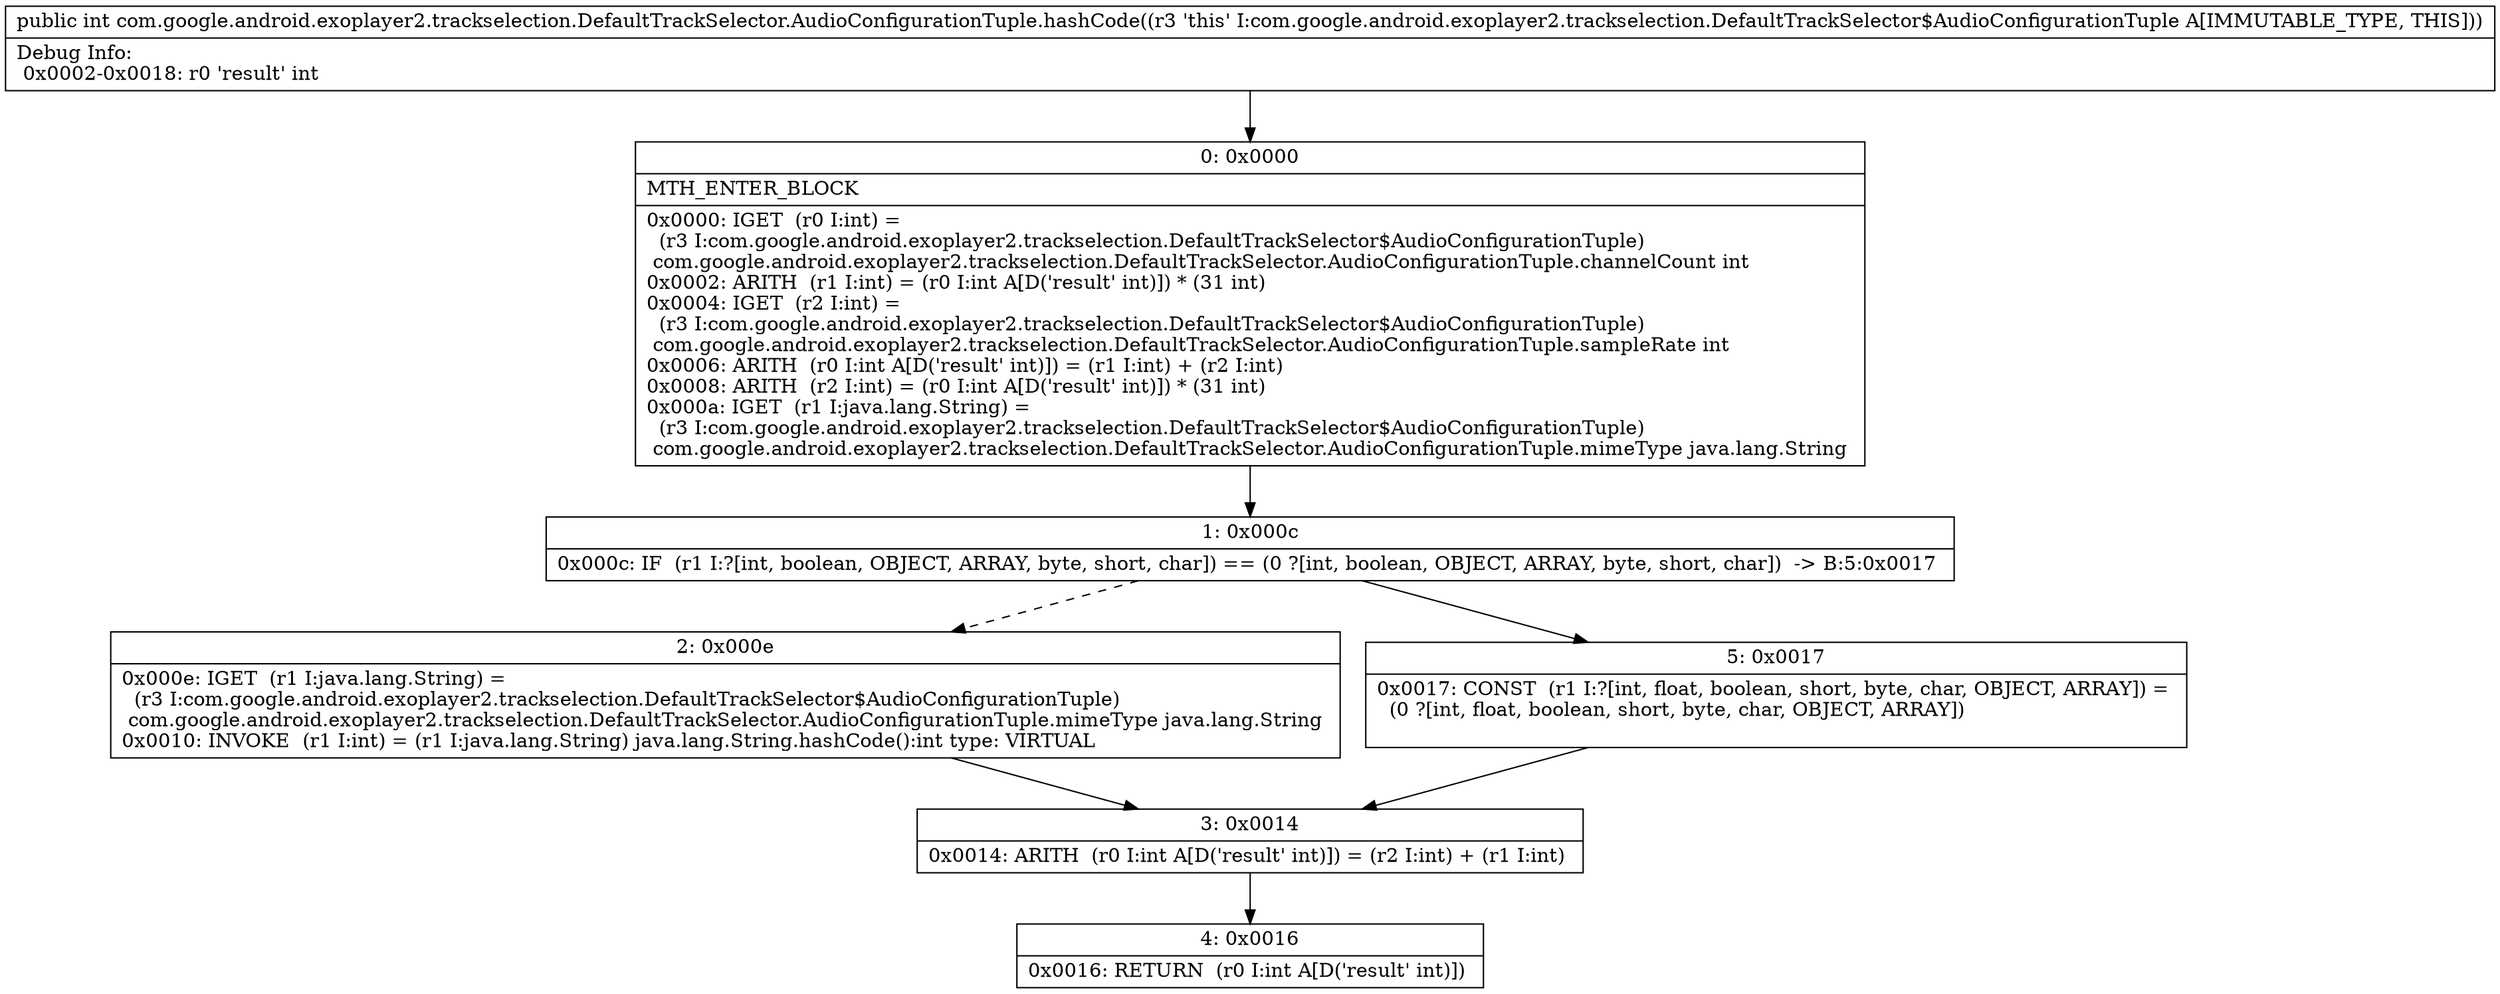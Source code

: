 digraph "CFG forcom.google.android.exoplayer2.trackselection.DefaultTrackSelector.AudioConfigurationTuple.hashCode()I" {
Node_0 [shape=record,label="{0\:\ 0x0000|MTH_ENTER_BLOCK\l|0x0000: IGET  (r0 I:int) = \l  (r3 I:com.google.android.exoplayer2.trackselection.DefaultTrackSelector$AudioConfigurationTuple)\l com.google.android.exoplayer2.trackselection.DefaultTrackSelector.AudioConfigurationTuple.channelCount int \l0x0002: ARITH  (r1 I:int) = (r0 I:int A[D('result' int)]) * (31 int) \l0x0004: IGET  (r2 I:int) = \l  (r3 I:com.google.android.exoplayer2.trackselection.DefaultTrackSelector$AudioConfigurationTuple)\l com.google.android.exoplayer2.trackselection.DefaultTrackSelector.AudioConfigurationTuple.sampleRate int \l0x0006: ARITH  (r0 I:int A[D('result' int)]) = (r1 I:int) + (r2 I:int) \l0x0008: ARITH  (r2 I:int) = (r0 I:int A[D('result' int)]) * (31 int) \l0x000a: IGET  (r1 I:java.lang.String) = \l  (r3 I:com.google.android.exoplayer2.trackselection.DefaultTrackSelector$AudioConfigurationTuple)\l com.google.android.exoplayer2.trackselection.DefaultTrackSelector.AudioConfigurationTuple.mimeType java.lang.String \l}"];
Node_1 [shape=record,label="{1\:\ 0x000c|0x000c: IF  (r1 I:?[int, boolean, OBJECT, ARRAY, byte, short, char]) == (0 ?[int, boolean, OBJECT, ARRAY, byte, short, char])  \-\> B:5:0x0017 \l}"];
Node_2 [shape=record,label="{2\:\ 0x000e|0x000e: IGET  (r1 I:java.lang.String) = \l  (r3 I:com.google.android.exoplayer2.trackselection.DefaultTrackSelector$AudioConfigurationTuple)\l com.google.android.exoplayer2.trackselection.DefaultTrackSelector.AudioConfigurationTuple.mimeType java.lang.String \l0x0010: INVOKE  (r1 I:int) = (r1 I:java.lang.String) java.lang.String.hashCode():int type: VIRTUAL \l}"];
Node_3 [shape=record,label="{3\:\ 0x0014|0x0014: ARITH  (r0 I:int A[D('result' int)]) = (r2 I:int) + (r1 I:int) \l}"];
Node_4 [shape=record,label="{4\:\ 0x0016|0x0016: RETURN  (r0 I:int A[D('result' int)]) \l}"];
Node_5 [shape=record,label="{5\:\ 0x0017|0x0017: CONST  (r1 I:?[int, float, boolean, short, byte, char, OBJECT, ARRAY]) = \l  (0 ?[int, float, boolean, short, byte, char, OBJECT, ARRAY])\l \l}"];
MethodNode[shape=record,label="{public int com.google.android.exoplayer2.trackselection.DefaultTrackSelector.AudioConfigurationTuple.hashCode((r3 'this' I:com.google.android.exoplayer2.trackselection.DefaultTrackSelector$AudioConfigurationTuple A[IMMUTABLE_TYPE, THIS]))  | Debug Info:\l  0x0002\-0x0018: r0 'result' int\l}"];
MethodNode -> Node_0;
Node_0 -> Node_1;
Node_1 -> Node_2[style=dashed];
Node_1 -> Node_5;
Node_2 -> Node_3;
Node_3 -> Node_4;
Node_5 -> Node_3;
}

